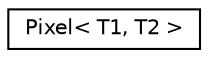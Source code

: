 digraph "Graphical Class Hierarchy"
{
 // LATEX_PDF_SIZE
  edge [fontname="Helvetica",fontsize="10",labelfontname="Helvetica",labelfontsize="10"];
  node [fontname="Helvetica",fontsize="10",shape=record];
  rankdir="LR";
  Node0 [label="Pixel\< T1, T2 \>",height=0.2,width=0.4,color="black", fillcolor="white", style="filled",URL="$class_pixel.html",tooltip=" "];
}
